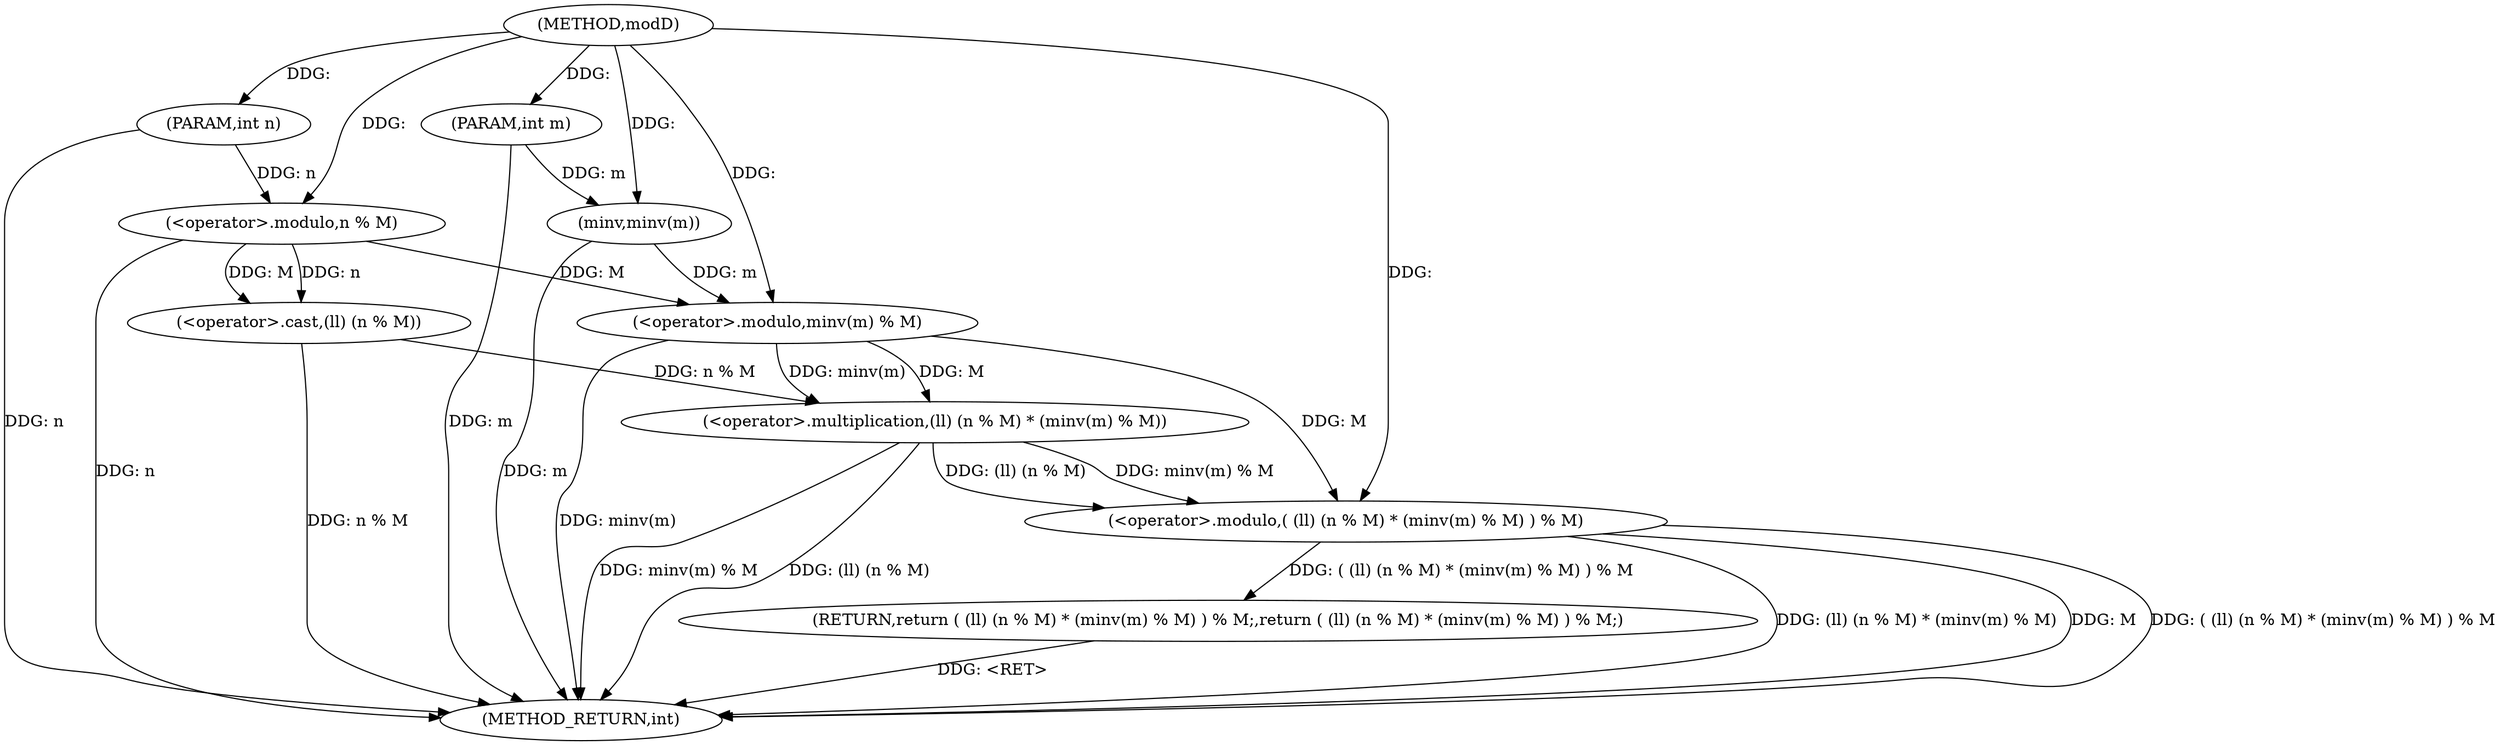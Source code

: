 digraph "modD" {  
"1000229" [label = "(METHOD,modD)" ]
"1000246" [label = "(METHOD_RETURN,int)" ]
"1000230" [label = "(PARAM,int n)" ]
"1000231" [label = "(PARAM,int m)" ]
"1000233" [label = "(RETURN,return ( (ll) (n % M) * (minv(m) % M) ) % M;,return ( (ll) (n % M) * (minv(m) % M) ) % M;)" ]
"1000234" [label = "(<operator>.modulo,( (ll) (n % M) * (minv(m) % M) ) % M)" ]
"1000235" [label = "(<operator>.multiplication,(ll) (n % M) * (minv(m) % M))" ]
"1000236" [label = "(<operator>.cast,(ll) (n % M))" ]
"1000241" [label = "(<operator>.modulo,minv(m) % M)" ]
"1000238" [label = "(<operator>.modulo,n % M)" ]
"1000242" [label = "(minv,minv(m))" ]
  "1000233" -> "1000246"  [ label = "DDG: <RET>"] 
  "1000230" -> "1000246"  [ label = "DDG: n"] 
  "1000231" -> "1000246"  [ label = "DDG: m"] 
  "1000238" -> "1000246"  [ label = "DDG: n"] 
  "1000236" -> "1000246"  [ label = "DDG: n % M"] 
  "1000235" -> "1000246"  [ label = "DDG: (ll) (n % M)"] 
  "1000242" -> "1000246"  [ label = "DDG: m"] 
  "1000241" -> "1000246"  [ label = "DDG: minv(m)"] 
  "1000235" -> "1000246"  [ label = "DDG: minv(m) % M"] 
  "1000234" -> "1000246"  [ label = "DDG: (ll) (n % M) * (minv(m) % M)"] 
  "1000234" -> "1000246"  [ label = "DDG: M"] 
  "1000234" -> "1000246"  [ label = "DDG: ( (ll) (n % M) * (minv(m) % M) ) % M"] 
  "1000229" -> "1000230"  [ label = "DDG: "] 
  "1000229" -> "1000231"  [ label = "DDG: "] 
  "1000234" -> "1000233"  [ label = "DDG: ( (ll) (n % M) * (minv(m) % M) ) % M"] 
  "1000235" -> "1000234"  [ label = "DDG: (ll) (n % M)"] 
  "1000235" -> "1000234"  [ label = "DDG: minv(m) % M"] 
  "1000241" -> "1000234"  [ label = "DDG: M"] 
  "1000229" -> "1000234"  [ label = "DDG: "] 
  "1000236" -> "1000235"  [ label = "DDG: n % M"] 
  "1000241" -> "1000235"  [ label = "DDG: minv(m)"] 
  "1000241" -> "1000235"  [ label = "DDG: M"] 
  "1000238" -> "1000236"  [ label = "DDG: n"] 
  "1000238" -> "1000236"  [ label = "DDG: M"] 
  "1000242" -> "1000241"  [ label = "DDG: m"] 
  "1000238" -> "1000241"  [ label = "DDG: M"] 
  "1000229" -> "1000241"  [ label = "DDG: "] 
  "1000230" -> "1000238"  [ label = "DDG: n"] 
  "1000229" -> "1000238"  [ label = "DDG: "] 
  "1000231" -> "1000242"  [ label = "DDG: m"] 
  "1000229" -> "1000242"  [ label = "DDG: "] 
}
